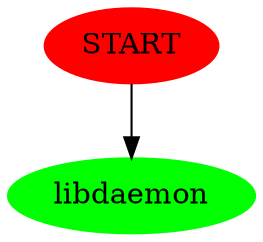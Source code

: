 digraph G { START [color=red, style=filled];
node [style=filled, color=green];
 "START" -> "libdaemon";
}

